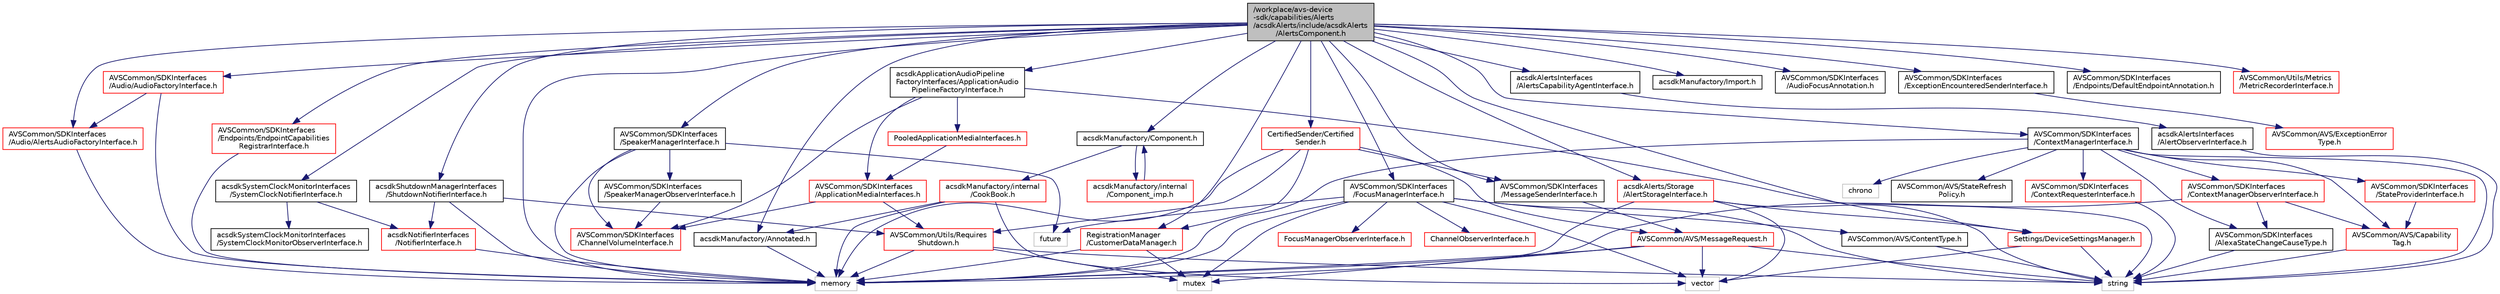 digraph "/workplace/avs-device-sdk/capabilities/Alerts/acsdkAlerts/include/acsdkAlerts/AlertsComponent.h"
{
  edge [fontname="Helvetica",fontsize="10",labelfontname="Helvetica",labelfontsize="10"];
  node [fontname="Helvetica",fontsize="10",shape=record];
  Node0 [label="/workplace/avs-device\l-sdk/capabilities/Alerts\l/acsdkAlerts/include/acsdkAlerts\l/AlertsComponent.h",height=0.2,width=0.4,color="black", fillcolor="grey75", style="filled", fontcolor="black"];
  Node0 -> Node1 [color="midnightblue",fontsize="10",style="solid",fontname="Helvetica"];
  Node1 [label="memory",height=0.2,width=0.4,color="grey75", fillcolor="white", style="filled"];
  Node0 -> Node2 [color="midnightblue",fontsize="10",style="solid",fontname="Helvetica"];
  Node2 [label="acsdkAlertsInterfaces\l/AlertsCapabilityAgentInterface.h",height=0.2,width=0.4,color="black", fillcolor="white", style="filled",URL="$_alerts_capability_agent_interface_8h.html"];
  Node2 -> Node3 [color="midnightblue",fontsize="10",style="solid",fontname="Helvetica"];
  Node3 [label="acsdkAlertsInterfaces\l/AlertObserverInterface.h",height=0.2,width=0.4,color="black", fillcolor="white", style="filled",URL="$_alert_observer_interface_8h.html"];
  Node3 -> Node4 [color="midnightblue",fontsize="10",style="solid",fontname="Helvetica"];
  Node4 [label="string",height=0.2,width=0.4,color="grey75", fillcolor="white", style="filled"];
  Node0 -> Node5 [color="midnightblue",fontsize="10",style="solid",fontname="Helvetica"];
  Node5 [label="acsdkApplicationAudioPipeline\lFactoryInterfaces/ApplicationAudio\lPipelineFactoryInterface.h",height=0.2,width=0.4,color="black", fillcolor="white", style="filled",URL="$_application_audio_pipeline_factory_interface_8h.html"];
  Node5 -> Node4 [color="midnightblue",fontsize="10",style="solid",fontname="Helvetica"];
  Node5 -> Node6 [color="midnightblue",fontsize="10",style="solid",fontname="Helvetica"];
  Node6 [label="AVSCommon/SDKInterfaces\l/ApplicationMediaInterfaces.h",height=0.2,width=0.4,color="red", fillcolor="white", style="filled",URL="$_application_media_interfaces_8h.html"];
  Node6 -> Node17 [color="midnightblue",fontsize="10",style="solid",fontname="Helvetica"];
  Node17 [label="AVSCommon/SDKInterfaces\l/ChannelVolumeInterface.h",height=0.2,width=0.4,color="red", fillcolor="white", style="filled",URL="$_channel_volume_interface_8h.html"];
  Node6 -> Node58 [color="midnightblue",fontsize="10",style="solid",fontname="Helvetica"];
  Node58 [label="AVSCommon/Utils/Requires\lShutdown.h",height=0.2,width=0.4,color="red", fillcolor="white", style="filled",URL="$_requires_shutdown_8h.html"];
  Node58 -> Node1 [color="midnightblue",fontsize="10",style="solid",fontname="Helvetica"];
  Node58 -> Node33 [color="midnightblue",fontsize="10",style="solid",fontname="Helvetica"];
  Node33 [label="mutex",height=0.2,width=0.4,color="grey75", fillcolor="white", style="filled"];
  Node58 -> Node4 [color="midnightblue",fontsize="10",style="solid",fontname="Helvetica"];
  Node5 -> Node17 [color="midnightblue",fontsize="10",style="solid",fontname="Helvetica"];
  Node5 -> Node59 [color="midnightblue",fontsize="10",style="solid",fontname="Helvetica"];
  Node59 [label="PooledApplicationMediaInterfaces.h",height=0.2,width=0.4,color="red", fillcolor="white", style="filled",URL="$_pooled_application_media_interfaces_8h.html"];
  Node59 -> Node6 [color="midnightblue",fontsize="10",style="solid",fontname="Helvetica"];
  Node0 -> Node61 [color="midnightblue",fontsize="10",style="solid",fontname="Helvetica"];
  Node61 [label="acsdkManufactory/Annotated.h",height=0.2,width=0.4,color="black", fillcolor="white", style="filled",URL="$_annotated_8h.html"];
  Node61 -> Node1 [color="midnightblue",fontsize="10",style="solid",fontname="Helvetica"];
  Node0 -> Node62 [color="midnightblue",fontsize="10",style="solid",fontname="Helvetica"];
  Node62 [label="acsdkManufactory/Component.h",height=0.2,width=0.4,color="black", fillcolor="white", style="filled",URL="$_component_8h.html"];
  Node62 -> Node63 [color="midnightblue",fontsize="10",style="solid",fontname="Helvetica"];
  Node63 [label="acsdkManufactory/internal\l/CookBook.h",height=0.2,width=0.4,color="red", fillcolor="white", style="filled",URL="$_cook_book_8h.html"];
  Node63 -> Node1 [color="midnightblue",fontsize="10",style="solid",fontname="Helvetica"];
  Node63 -> Node35 [color="midnightblue",fontsize="10",style="solid",fontname="Helvetica"];
  Node35 [label="vector",height=0.2,width=0.4,color="grey75", fillcolor="white", style="filled"];
  Node63 -> Node61 [color="midnightblue",fontsize="10",style="solid",fontname="Helvetica"];
  Node62 -> Node78 [color="midnightblue",fontsize="10",style="solid",fontname="Helvetica"];
  Node78 [label="acsdkManufactory/internal\l/Component_imp.h",height=0.2,width=0.4,color="red", fillcolor="white", style="filled",URL="$_component__imp_8h.html"];
  Node78 -> Node62 [color="midnightblue",fontsize="10",style="solid",fontname="Helvetica"];
  Node0 -> Node77 [color="midnightblue",fontsize="10",style="solid",fontname="Helvetica"];
  Node77 [label="acsdkManufactory/Import.h",height=0.2,width=0.4,color="black", fillcolor="white", style="filled",URL="$_import_8h.html"];
  Node0 -> Node79 [color="midnightblue",fontsize="10",style="solid",fontname="Helvetica"];
  Node79 [label="acsdkShutdownManagerInterfaces\l/ShutdownNotifierInterface.h",height=0.2,width=0.4,color="black", fillcolor="white", style="filled",URL="$_shutdown_notifier_interface_8h.html"];
  Node79 -> Node1 [color="midnightblue",fontsize="10",style="solid",fontname="Helvetica"];
  Node79 -> Node80 [color="midnightblue",fontsize="10",style="solid",fontname="Helvetica"];
  Node80 [label="acsdkNotifierInterfaces\l/NotifierInterface.h",height=0.2,width=0.4,color="red", fillcolor="white", style="filled",URL="$_notifier_interface_8h.html"];
  Node80 -> Node1 [color="midnightblue",fontsize="10",style="solid",fontname="Helvetica"];
  Node79 -> Node58 [color="midnightblue",fontsize="10",style="solid",fontname="Helvetica"];
  Node0 -> Node81 [color="midnightblue",fontsize="10",style="solid",fontname="Helvetica"];
  Node81 [label="acsdkSystemClockMonitorInterfaces\l/SystemClockNotifierInterface.h",height=0.2,width=0.4,color="black", fillcolor="white", style="filled",URL="$_system_clock_notifier_interface_8h.html"];
  Node81 -> Node80 [color="midnightblue",fontsize="10",style="solid",fontname="Helvetica"];
  Node81 -> Node82 [color="midnightblue",fontsize="10",style="solid",fontname="Helvetica"];
  Node82 [label="acsdkSystemClockMonitorInterfaces\l/SystemClockMonitorObserverInterface.h",height=0.2,width=0.4,color="black", fillcolor="white", style="filled",URL="$_system_clock_monitor_observer_interface_8h.html"];
  Node0 -> Node83 [color="midnightblue",fontsize="10",style="solid",fontname="Helvetica"];
  Node83 [label="AVSCommon/SDKInterfaces\l/AudioFocusAnnotation.h",height=0.2,width=0.4,color="black", fillcolor="white", style="filled",URL="$_audio_focus_annotation_8h.html"];
  Node0 -> Node84 [color="midnightblue",fontsize="10",style="solid",fontname="Helvetica"];
  Node84 [label="AVSCommon/SDKInterfaces\l/ContextManagerInterface.h",height=0.2,width=0.4,color="black", fillcolor="white", style="filled",URL="$_context_manager_interface_8h.html"];
  Node84 -> Node23 [color="midnightblue",fontsize="10",style="solid",fontname="Helvetica"];
  Node23 [label="chrono",height=0.2,width=0.4,color="grey75", fillcolor="white", style="filled"];
  Node84 -> Node1 [color="midnightblue",fontsize="10",style="solid",fontname="Helvetica"];
  Node84 -> Node4 [color="midnightblue",fontsize="10",style="solid",fontname="Helvetica"];
  Node84 -> Node85 [color="midnightblue",fontsize="10",style="solid",fontname="Helvetica"];
  Node85 [label="AVSCommon/AVS/Capability\lTag.h",height=0.2,width=0.4,color="red", fillcolor="white", style="filled",URL="$_capability_tag_8h.html"];
  Node85 -> Node4 [color="midnightblue",fontsize="10",style="solid",fontname="Helvetica"];
  Node84 -> Node86 [color="midnightblue",fontsize="10",style="solid",fontname="Helvetica"];
  Node86 [label="AVSCommon/AVS/StateRefresh\lPolicy.h",height=0.2,width=0.4,color="black", fillcolor="white", style="filled",URL="$_state_refresh_policy_8h.html"];
  Node84 -> Node87 [color="midnightblue",fontsize="10",style="solid",fontname="Helvetica"];
  Node87 [label="AVSCommon/SDKInterfaces\l/AlexaStateChangeCauseType.h",height=0.2,width=0.4,color="black", fillcolor="white", style="filled",URL="$_alexa_state_change_cause_type_8h.html"];
  Node87 -> Node4 [color="midnightblue",fontsize="10",style="solid",fontname="Helvetica"];
  Node84 -> Node88 [color="midnightblue",fontsize="10",style="solid",fontname="Helvetica"];
  Node88 [label="AVSCommon/SDKInterfaces\l/ContextManagerObserverInterface.h",height=0.2,width=0.4,color="red", fillcolor="white", style="filled",URL="$_context_manager_observer_interface_8h.html"];
  Node88 -> Node1 [color="midnightblue",fontsize="10",style="solid",fontname="Helvetica"];
  Node88 -> Node85 [color="midnightblue",fontsize="10",style="solid",fontname="Helvetica"];
  Node88 -> Node87 [color="midnightblue",fontsize="10",style="solid",fontname="Helvetica"];
  Node84 -> Node95 [color="midnightblue",fontsize="10",style="solid",fontname="Helvetica"];
  Node95 [label="AVSCommon/SDKInterfaces\l/ContextRequesterInterface.h",height=0.2,width=0.4,color="red", fillcolor="white", style="filled",URL="$_context_requester_interface_8h.html"];
  Node95 -> Node4 [color="midnightblue",fontsize="10",style="solid",fontname="Helvetica"];
  Node84 -> Node99 [color="midnightblue",fontsize="10",style="solid",fontname="Helvetica"];
  Node99 [label="AVSCommon/SDKInterfaces\l/StateProviderInterface.h",height=0.2,width=0.4,color="red", fillcolor="white", style="filled",URL="$_state_provider_interface_8h.html"];
  Node99 -> Node85 [color="midnightblue",fontsize="10",style="solid",fontname="Helvetica"];
  Node0 -> Node101 [color="midnightblue",fontsize="10",style="solid",fontname="Helvetica"];
  Node101 [label="AVSCommon/SDKInterfaces\l/ExceptionEncounteredSenderInterface.h",height=0.2,width=0.4,color="black", fillcolor="white", style="filled",URL="$_exception_encountered_sender_interface_8h.html"];
  Node101 -> Node102 [color="midnightblue",fontsize="10",style="solid",fontname="Helvetica"];
  Node102 [label="AVSCommon/AVS/ExceptionError\lType.h",height=0.2,width=0.4,color="red", fillcolor="white", style="filled",URL="$_exception_error_type_8h.html"];
  Node0 -> Node103 [color="midnightblue",fontsize="10",style="solid",fontname="Helvetica"];
  Node103 [label="AVSCommon/SDKInterfaces\l/FocusManagerInterface.h",height=0.2,width=0.4,color="black", fillcolor="white", style="filled",URL="$_focus_manager_interface_8h.html"];
  Node103 -> Node24 [color="midnightblue",fontsize="10",style="solid",fontname="Helvetica"];
  Node24 [label="future",height=0.2,width=0.4,color="grey75", fillcolor="white", style="filled"];
  Node103 -> Node1 [color="midnightblue",fontsize="10",style="solid",fontname="Helvetica"];
  Node103 -> Node33 [color="midnightblue",fontsize="10",style="solid",fontname="Helvetica"];
  Node103 -> Node4 [color="midnightblue",fontsize="10",style="solid",fontname="Helvetica"];
  Node103 -> Node35 [color="midnightblue",fontsize="10",style="solid",fontname="Helvetica"];
  Node103 -> Node104 [color="midnightblue",fontsize="10",style="solid",fontname="Helvetica"];
  Node104 [label="AVSCommon/AVS/ContentType.h",height=0.2,width=0.4,color="black", fillcolor="white", style="filled",URL="$_content_type_8h.html"];
  Node104 -> Node4 [color="midnightblue",fontsize="10",style="solid",fontname="Helvetica"];
  Node103 -> Node105 [color="midnightblue",fontsize="10",style="solid",fontname="Helvetica"];
  Node105 [label="ChannelObserverInterface.h",height=0.2,width=0.4,color="red", fillcolor="white", style="filled",URL="$_channel_observer_interface_8h.html"];
  Node103 -> Node108 [color="midnightblue",fontsize="10",style="solid",fontname="Helvetica"];
  Node108 [label="FocusManagerObserverInterface.h",height=0.2,width=0.4,color="red", fillcolor="white", style="filled",URL="$_focus_manager_observer_interface_8h.html"];
  Node0 -> Node109 [color="midnightblue",fontsize="10",style="solid",fontname="Helvetica"];
  Node109 [label="AVSCommon/SDKInterfaces\l/MessageSenderInterface.h",height=0.2,width=0.4,color="black", fillcolor="white", style="filled",URL="$_message_sender_interface_8h.html"];
  Node109 -> Node110 [color="midnightblue",fontsize="10",style="solid",fontname="Helvetica"];
  Node110 [label="AVSCommon/AVS/MessageRequest.h",height=0.2,width=0.4,color="red", fillcolor="white", style="filled",URL="$_message_request_8h.html"];
  Node110 -> Node1 [color="midnightblue",fontsize="10",style="solid",fontname="Helvetica"];
  Node110 -> Node33 [color="midnightblue",fontsize="10",style="solid",fontname="Helvetica"];
  Node110 -> Node4 [color="midnightblue",fontsize="10",style="solid",fontname="Helvetica"];
  Node110 -> Node35 [color="midnightblue",fontsize="10",style="solid",fontname="Helvetica"];
  Node0 -> Node112 [color="midnightblue",fontsize="10",style="solid",fontname="Helvetica"];
  Node112 [label="AVSCommon/SDKInterfaces\l/SpeakerManagerInterface.h",height=0.2,width=0.4,color="black", fillcolor="white", style="filled",URL="$_speaker_manager_interface_8h.html"];
  Node112 -> Node24 [color="midnightblue",fontsize="10",style="solid",fontname="Helvetica"];
  Node112 -> Node1 [color="midnightblue",fontsize="10",style="solid",fontname="Helvetica"];
  Node112 -> Node17 [color="midnightblue",fontsize="10",style="solid",fontname="Helvetica"];
  Node112 -> Node113 [color="midnightblue",fontsize="10",style="solid",fontname="Helvetica"];
  Node113 [label="AVSCommon/SDKInterfaces\l/SpeakerManagerObserverInterface.h",height=0.2,width=0.4,color="black", fillcolor="white", style="filled",URL="$_speaker_manager_observer_interface_8h.html"];
  Node113 -> Node17 [color="midnightblue",fontsize="10",style="solid",fontname="Helvetica"];
  Node0 -> Node114 [color="midnightblue",fontsize="10",style="solid",fontname="Helvetica"];
  Node114 [label="AVSCommon/SDKInterfaces\l/Audio/AlertsAudioFactoryInterface.h",height=0.2,width=0.4,color="red", fillcolor="white", style="filled",URL="$_alerts_audio_factory_interface_8h.html"];
  Node114 -> Node1 [color="midnightblue",fontsize="10",style="solid",fontname="Helvetica"];
  Node0 -> Node117 [color="midnightblue",fontsize="10",style="solid",fontname="Helvetica"];
  Node117 [label="AVSCommon/SDKInterfaces\l/Audio/AudioFactoryInterface.h",height=0.2,width=0.4,color="red", fillcolor="white", style="filled",URL="$_audio_factory_interface_8h.html"];
  Node117 -> Node1 [color="midnightblue",fontsize="10",style="solid",fontname="Helvetica"];
  Node117 -> Node114 [color="midnightblue",fontsize="10",style="solid",fontname="Helvetica"];
  Node0 -> Node121 [color="midnightblue",fontsize="10",style="solid",fontname="Helvetica"];
  Node121 [label="AVSCommon/SDKInterfaces\l/Endpoints/DefaultEndpointAnnotation.h",height=0.2,width=0.4,color="black", fillcolor="white", style="filled",URL="$_default_endpoint_annotation_8h.html"];
  Node0 -> Node122 [color="midnightblue",fontsize="10",style="solid",fontname="Helvetica"];
  Node122 [label="AVSCommon/SDKInterfaces\l/Endpoints/EndpointCapabilities\lRegistrarInterface.h",height=0.2,width=0.4,color="red", fillcolor="white", style="filled",URL="$_endpoint_capabilities_registrar_interface_8h.html"];
  Node122 -> Node1 [color="midnightblue",fontsize="10",style="solid",fontname="Helvetica"];
  Node0 -> Node142 [color="midnightblue",fontsize="10",style="solid",fontname="Helvetica"];
  Node142 [label="AVSCommon/Utils/Metrics\l/MetricRecorderInterface.h",height=0.2,width=0.4,color="red", fillcolor="white", style="filled",URL="$_metric_recorder_interface_8h.html"];
  Node0 -> Node147 [color="midnightblue",fontsize="10",style="solid",fontname="Helvetica"];
  Node147 [label="CertifiedSender/Certified\lSender.h",height=0.2,width=0.4,color="red", fillcolor="white", style="filled",URL="$_certified_sender_8h.html"];
  Node147 -> Node110 [color="midnightblue",fontsize="10",style="solid",fontname="Helvetica"];
  Node147 -> Node109 [color="midnightblue",fontsize="10",style="solid",fontname="Helvetica"];
  Node147 -> Node58 [color="midnightblue",fontsize="10",style="solid",fontname="Helvetica"];
  Node147 -> Node171 [color="midnightblue",fontsize="10",style="solid",fontname="Helvetica"];
  Node171 [label="RegistrationManager\l/CustomerDataManager.h",height=0.2,width=0.4,color="red", fillcolor="white", style="filled",URL="$_customer_data_manager_8h.html"];
  Node171 -> Node1 [color="midnightblue",fontsize="10",style="solid",fontname="Helvetica"];
  Node171 -> Node33 [color="midnightblue",fontsize="10",style="solid",fontname="Helvetica"];
  Node147 -> Node1 [color="midnightblue",fontsize="10",style="solid",fontname="Helvetica"];
  Node0 -> Node171 [color="midnightblue",fontsize="10",style="solid",fontname="Helvetica"];
  Node0 -> Node172 [color="midnightblue",fontsize="10",style="solid",fontname="Helvetica"];
  Node172 [label="Settings/DeviceSettingsManager.h",height=0.2,width=0.4,color="red", fillcolor="white", style="filled",URL="$_device_settings_manager_8h.html"];
  Node172 -> Node4 [color="midnightblue",fontsize="10",style="solid",fontname="Helvetica"];
  Node172 -> Node35 [color="midnightblue",fontsize="10",style="solid",fontname="Helvetica"];
  Node0 -> Node185 [color="midnightblue",fontsize="10",style="solid",fontname="Helvetica"];
  Node185 [label="acsdkAlerts/Storage\l/AlertStorageInterface.h",height=0.2,width=0.4,color="red", fillcolor="white", style="filled",URL="$_alert_storage_interface_8h.html"];
  Node185 -> Node172 [color="midnightblue",fontsize="10",style="solid",fontname="Helvetica"];
  Node185 -> Node1 [color="midnightblue",fontsize="10",style="solid",fontname="Helvetica"];
  Node185 -> Node4 [color="midnightblue",fontsize="10",style="solid",fontname="Helvetica"];
  Node185 -> Node35 [color="midnightblue",fontsize="10",style="solid",fontname="Helvetica"];
}
